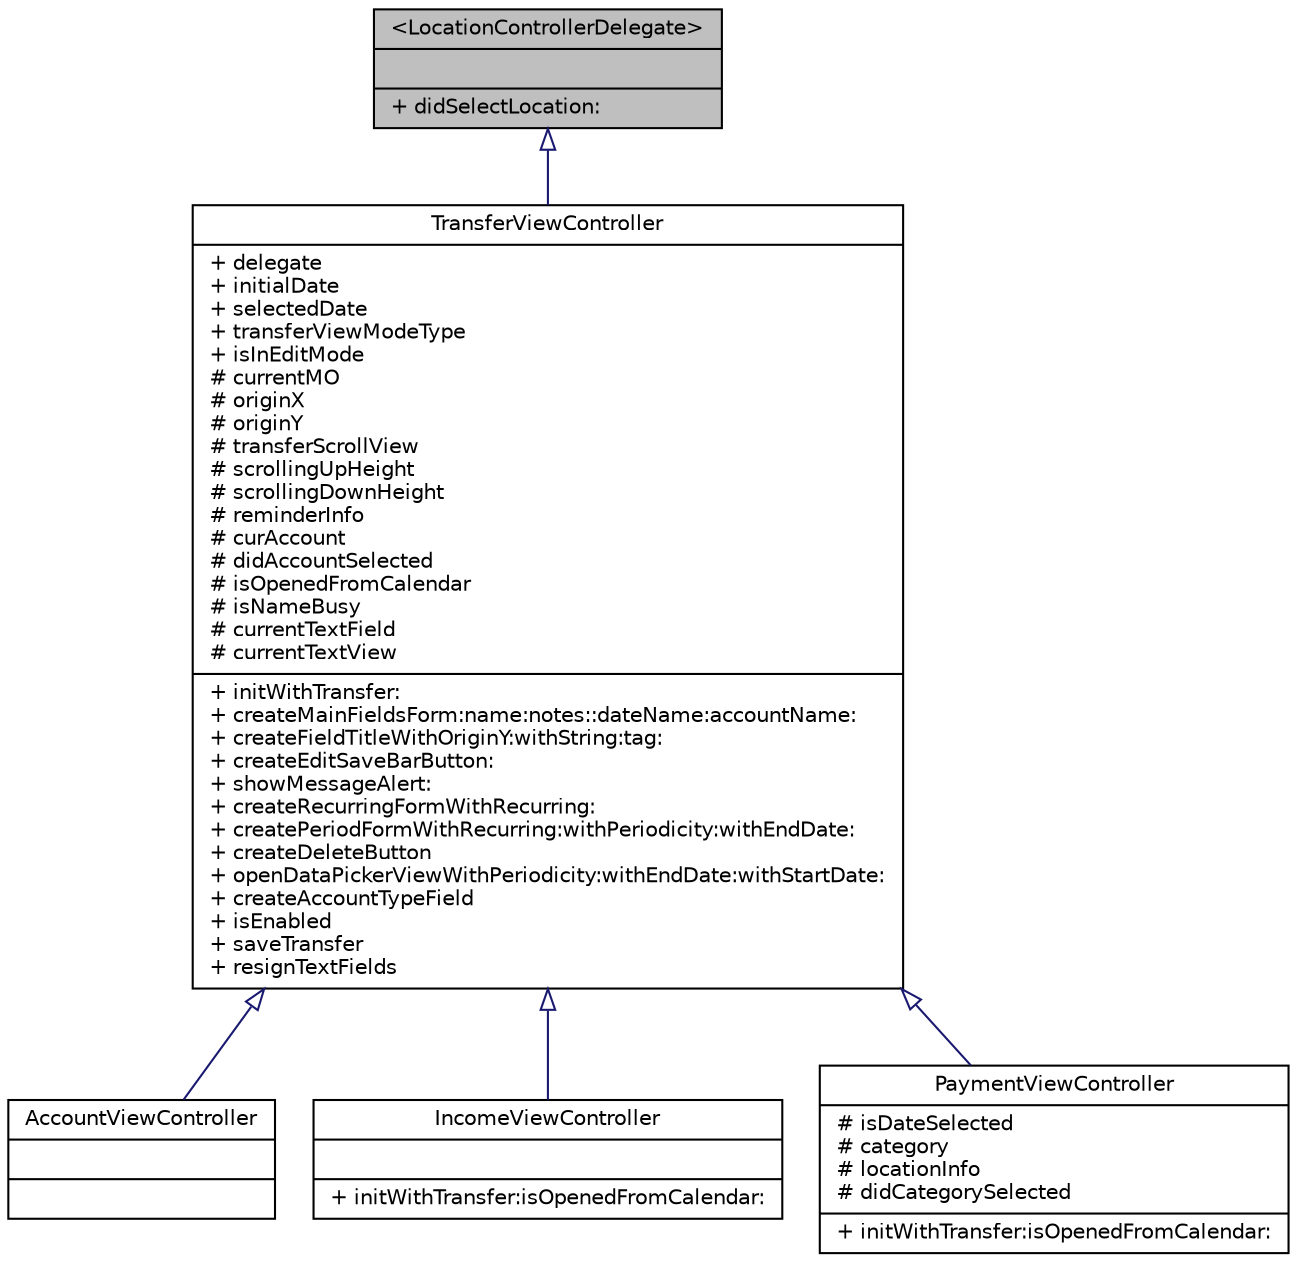 digraph G
{
  edge [fontname="Helvetica",fontsize="10",labelfontname="Helvetica",labelfontsize="10"];
  node [fontname="Helvetica",fontsize="10",shape=record];
  Node1 [label="{\<LocationControllerDelegate\>\n||+ didSelectLocation:\l}",height=0.2,width=0.4,color="black", fillcolor="grey75", style="filled" fontcolor="black"];
  Node1 -> Node2 [dir=back,color="midnightblue",fontsize="10",style="solid",arrowtail="empty",fontname="Helvetica"];
  Node2 [label="{TransferViewController\n|+ delegate\l+ initialDate\l+ selectedDate\l+ transferViewModeType\l+ isInEditMode\l# currentMO\l# originX\l# originY\l# transferScrollView\l# scrollingUpHeight\l# scrollingDownHeight\l# reminderInfo\l# curAccount\l# didAccountSelected\l# isOpenedFromCalendar\l# isNameBusy\l# currentTextField\l# currentTextView\l|+ initWithTransfer:\l+ createMainFieldsForm:name:notes::dateName:accountName:\l+ createFieldTitleWithOriginY:withString:tag:\l+ createEditSaveBarButton:\l+ showMessageAlert:\l+ createRecurringFormWithRecurring:\l+ createPeriodFormWithRecurring:withPeriodicity:withEndDate:\l+ createDeleteButton\l+ openDataPickerViewWithPeriodicity:withEndDate:withStartDate:\l+ createAccountTypeField\l+ isEnabled\l+ saveTransfer\l+ resignTextFields\l}",height=0.2,width=0.4,color="black", fillcolor="white", style="filled",URL="$interface_transfer_view_controller.html",tooltip="TransferViewController class. This class is responsible for creating/adding the main fields of paymen..."];
  Node2 -> Node3 [dir=back,color="midnightblue",fontsize="10",style="solid",arrowtail="empty",fontname="Helvetica"];
  Node3 [label="{AccountViewController\n||}",height=0.2,width=0.4,color="black", fillcolor="white", style="filled",URL="$interface_account_view_controller.html",tooltip="AccountViewController class is responsible for adding new account or editing the existed account..."];
  Node2 -> Node4 [dir=back,color="midnightblue",fontsize="10",style="solid",arrowtail="empty",fontname="Helvetica"];
  Node4 [label="{IncomeViewController\n||+ initWithTransfer:isOpenedFromCalendar:\l}",height=0.2,width=0.4,color="black", fillcolor="white", style="filled",URL="$interface_income_view_controller.html",tooltip="IncomeViewController class. This class is responsible for creating/adding new income. After creatin new income, the created income displays on IncomesListTableViewController."];
  Node2 -> Node5 [dir=back,color="midnightblue",fontsize="10",style="solid",arrowtail="empty",fontname="Helvetica"];
  Node5 [label="{PaymentViewController\n|# isDateSelected\l# category\l# locationInfo\l# didCategorySelected\l|+ initWithTransfer:isOpenedFromCalendar:\l}",height=0.2,width=0.4,color="black", fillcolor="white", style="filled",URL="$interface_payment_view_controller.html",tooltip="PaymentViewController class. This class is responsible for adding/changeing new payment. After creating new payment,the created payment displays on PaymentsListViewController."];
}
